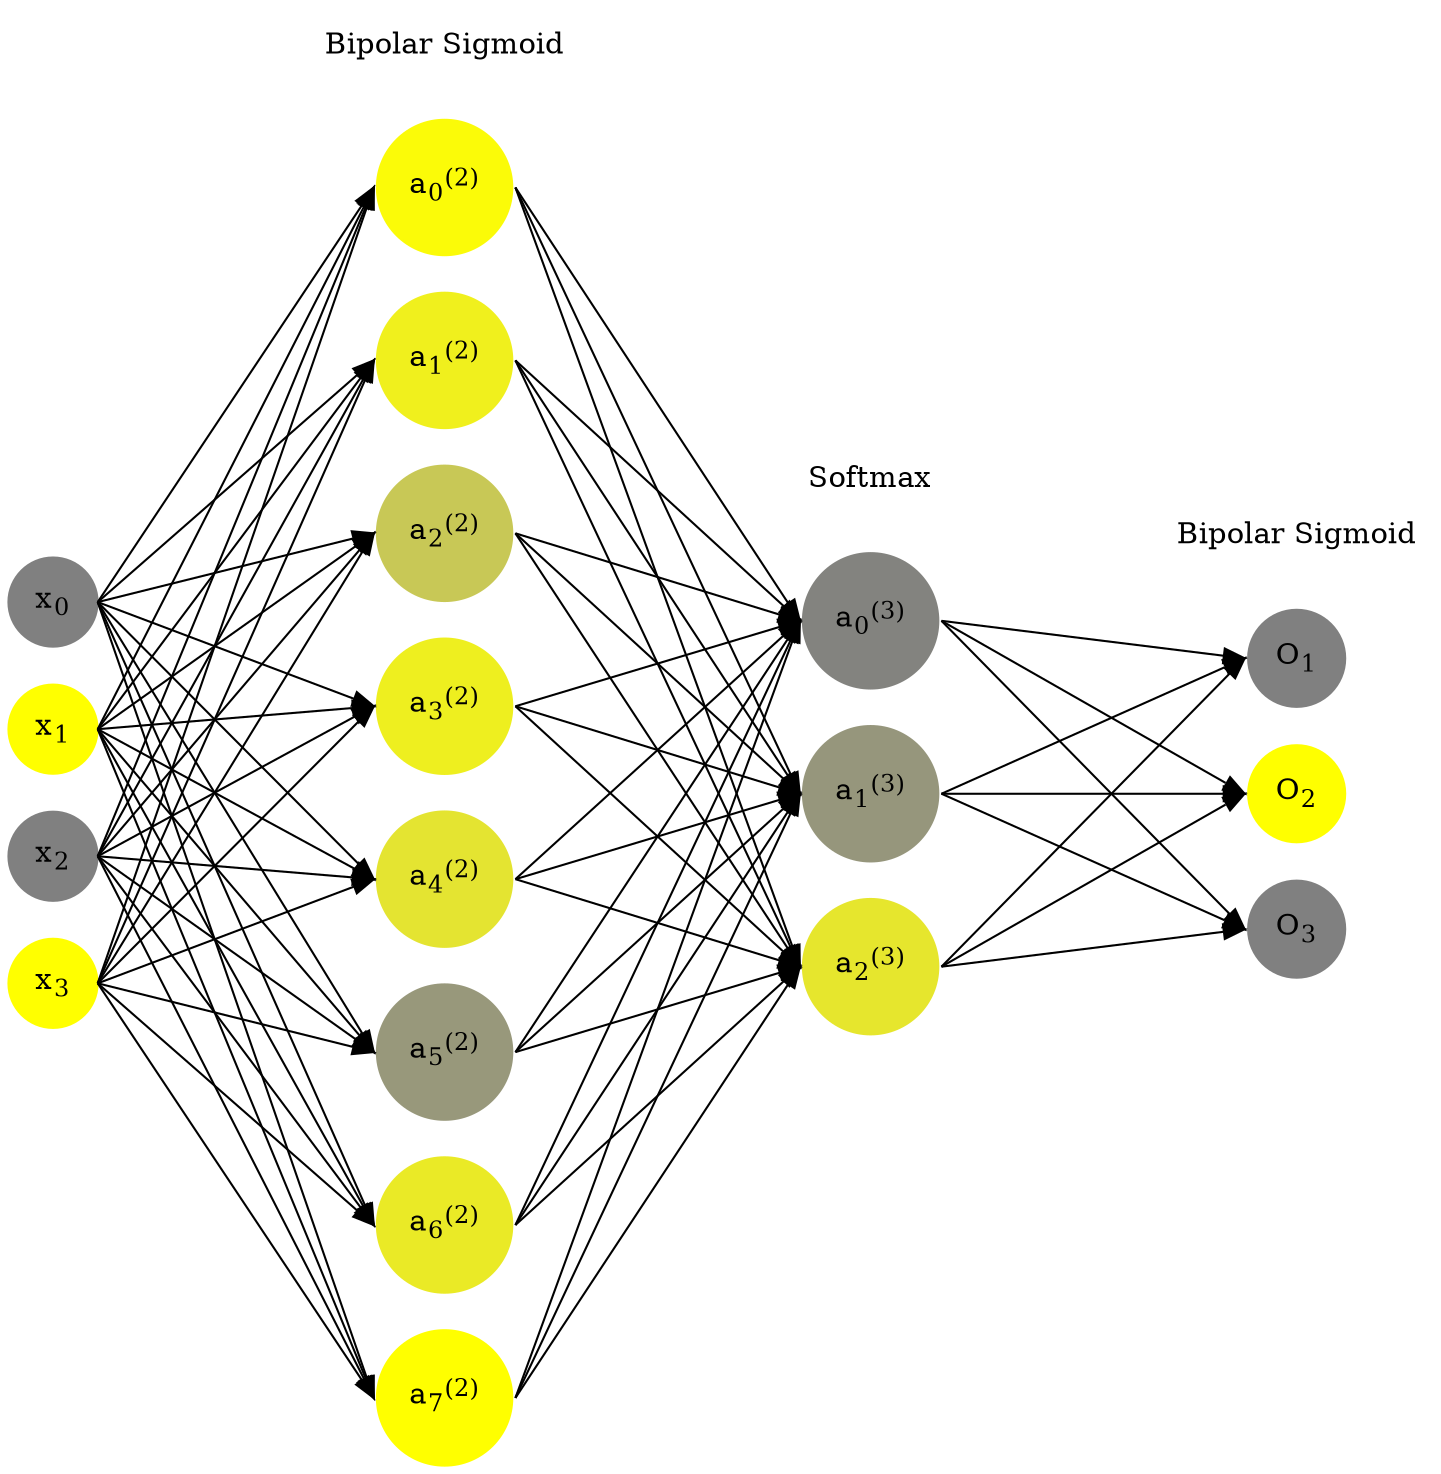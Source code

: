 digraph G {
	rankdir = LR;
	splines=false;
	edge[style=invis];
	ranksep= 1.4;
	{
	node [shape=circle, color="0.1667, 0.0, 0.5", style=filled, fillcolor="0.1667, 0.0, 0.5"];
	x0 [label=<x<sub>0</sub>>];
	}
	{
	node [shape=circle, color="0.1667, 1.0, 1.0", style=filled, fillcolor="0.1667, 1.0, 1.0"];
	x1 [label=<x<sub>1</sub>>];
	}
	{
	node [shape=circle, color="0.1667, 0.0, 0.5", style=filled, fillcolor="0.1667, 0.0, 0.5"];
	x2 [label=<x<sub>2</sub>>];
	}
	{
	node [shape=circle, color="0.1667, 1.0, 1.0", style=filled, fillcolor="0.1667, 1.0, 1.0"];
	x3 [label=<x<sub>3</sub>>];
	}
	{
	node [shape=circle, color="0.1667, 0.967157, 0.983579", style=filled, fillcolor="0.1667, 0.967157, 0.983579"];
	a02 [label=<a<sub>0</sub><sup>(2)</sup>>];
	}
	{
	node [shape=circle, color="0.1667, 0.875998, 0.937999", style=filled, fillcolor="0.1667, 0.875998, 0.937999"];
	a12 [label=<a<sub>1</sub><sup>(2)</sup>>];
	}
	{
	node [shape=circle, color="0.1667, 0.566228, 0.783114", style=filled, fillcolor="0.1667, 0.566228, 0.783114"];
	a22 [label=<a<sub>2</sub><sup>(2)</sup>>];
	}
	{
	node [shape=circle, color="0.1667, 0.867281, 0.933641", style=filled, fillcolor="0.1667, 0.867281, 0.933641"];
	a32 [label=<a<sub>3</sub><sup>(2)</sup>>];
	}
	{
	node [shape=circle, color="0.1667, 0.784157, 0.892079", style=filled, fillcolor="0.1667, 0.784157, 0.892079"];
	a42 [label=<a<sub>4</sub><sup>(2)</sup>>];
	}
	{
	node [shape=circle, color="0.1667, 0.194894, 0.597447", style=filled, fillcolor="0.1667, 0.194894, 0.597447"];
	a52 [label=<a<sub>5</sub><sup>(2)</sup>>];
	}
	{
	node [shape=circle, color="0.1667, 0.835556, 0.917778", style=filled, fillcolor="0.1667, 0.835556, 0.917778"];
	a62 [label=<a<sub>6</sub><sup>(2)</sup>>];
	}
	{
	node [shape=circle, color="0.1667, 0.996419, 0.998209", style=filled, fillcolor="0.1667, 0.996419, 0.998209"];
	a72 [label=<a<sub>7</sub><sup>(2)</sup>>];
	}
	{
	node [shape=circle, color="0.1667, 0.023965, 0.511982", style=filled, fillcolor="0.1667, 0.023965, 0.511982"];
	a03 [label=<a<sub>0</sub><sup>(3)</sup>>];
	}
	{
	node [shape=circle, color="0.1667, 0.175217, 0.587608", style=filled, fillcolor="0.1667, 0.175217, 0.587608"];
	a13 [label=<a<sub>1</sub><sup>(3)</sup>>];
	}
	{
	node [shape=circle, color="0.1667, 0.800818, 0.900409", style=filled, fillcolor="0.1667, 0.800818, 0.900409"];
	a23 [label=<a<sub>2</sub><sup>(3)</sup>>];
	}
	{
	node [shape=circle, color="0.1667, 0.0, 0.5", style=filled, fillcolor="0.1667, 0.0, 0.5"];
	O1 [label=<O<sub>1</sub>>];
	}
	{
	node [shape=circle, color="0.1667, 1.0, 1.0", style=filled, fillcolor="0.1667, 1.0, 1.0"];
	O2 [label=<O<sub>2</sub>>];
	}
	{
	node [shape=circle, color="0.1667, 0.0, 0.5", style=filled, fillcolor="0.1667, 0.0, 0.5"];
	O3 [label=<O<sub>3</sub>>];
	}
	{
	rank=same;
	x0->x1->x2->x3;
	}
	{
	rank=same;
	a02->a12->a22->a32->a42->a52->a62->a72;
	}
	{
	rank=same;
	a03->a13->a23;
	}
	{
	rank=same;
	O1->O2->O3;
	}
	l1 [shape=plaintext,label="Bipolar Sigmoid"];
	l1->a02;
	{rank=same; l1;a02};
	l2 [shape=plaintext,label="Softmax"];
	l2->a03;
	{rank=same; l2;a03};
	l3 [shape=plaintext,label="Bipolar Sigmoid"];
	l3->O1;
	{rank=same; l3;O1};
edge[style=solid, tailport=e, headport=w];
	{x0;x1;x2;x3} -> {a02;a12;a22;a32;a42;a52;a62;a72};
	{a02;a12;a22;a32;a42;a52;a62;a72} -> {a03;a13;a23};
	{a03;a13;a23} -> {O1,O2,O3};
}